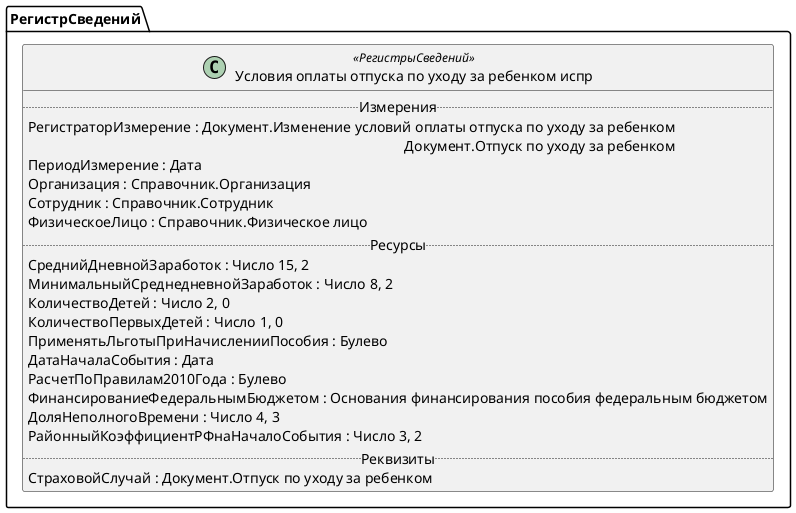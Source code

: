 ﻿@startuml УсловияОплатыОтпускаПоУходуЗаРебенкомИспр
'!include templates.wsd
'..\include templates.wsd
class РегистрСведений.УсловияОплатыОтпускаПоУходуЗаРебенкомИспр as "Условия оплаты отпуска по уходу за ребенком испр" <<РегистрыСведений>>
{
..Измерения..
РегистраторИзмерение : Документ.Изменение условий оплаты отпуска по уходу за ребенком\rДокумент.Отпуск по уходу за ребенком
ПериодИзмерение : Дата
Организация : Справочник.Организация
Сотрудник : Справочник.Сотрудник
ФизическоеЛицо : Справочник.Физическое лицо
..Ресурсы..
СреднийДневнойЗаработок : Число 15, 2
МинимальныйСреднедневнойЗаработок : Число 8, 2
КоличествоДетей : Число 2, 0
КоличествоПервыхДетей : Число 1, 0
ПрименятьЛьготыПриНачисленииПособия : Булево
ДатаНачалаСобытия : Дата
РасчетПоПравилам2010Года : Булево
ФинансированиеФедеральнымБюджетом : Основания финансирования пособия федеральным бюджетом
ДоляНеполногоВремени : Число 4, 3
РайонныйКоэффициентРФнаНачалоСобытия : Число 3, 2
..Реквизиты..
СтраховойСлучай : Документ.Отпуск по уходу за ребенком
}
@enduml
